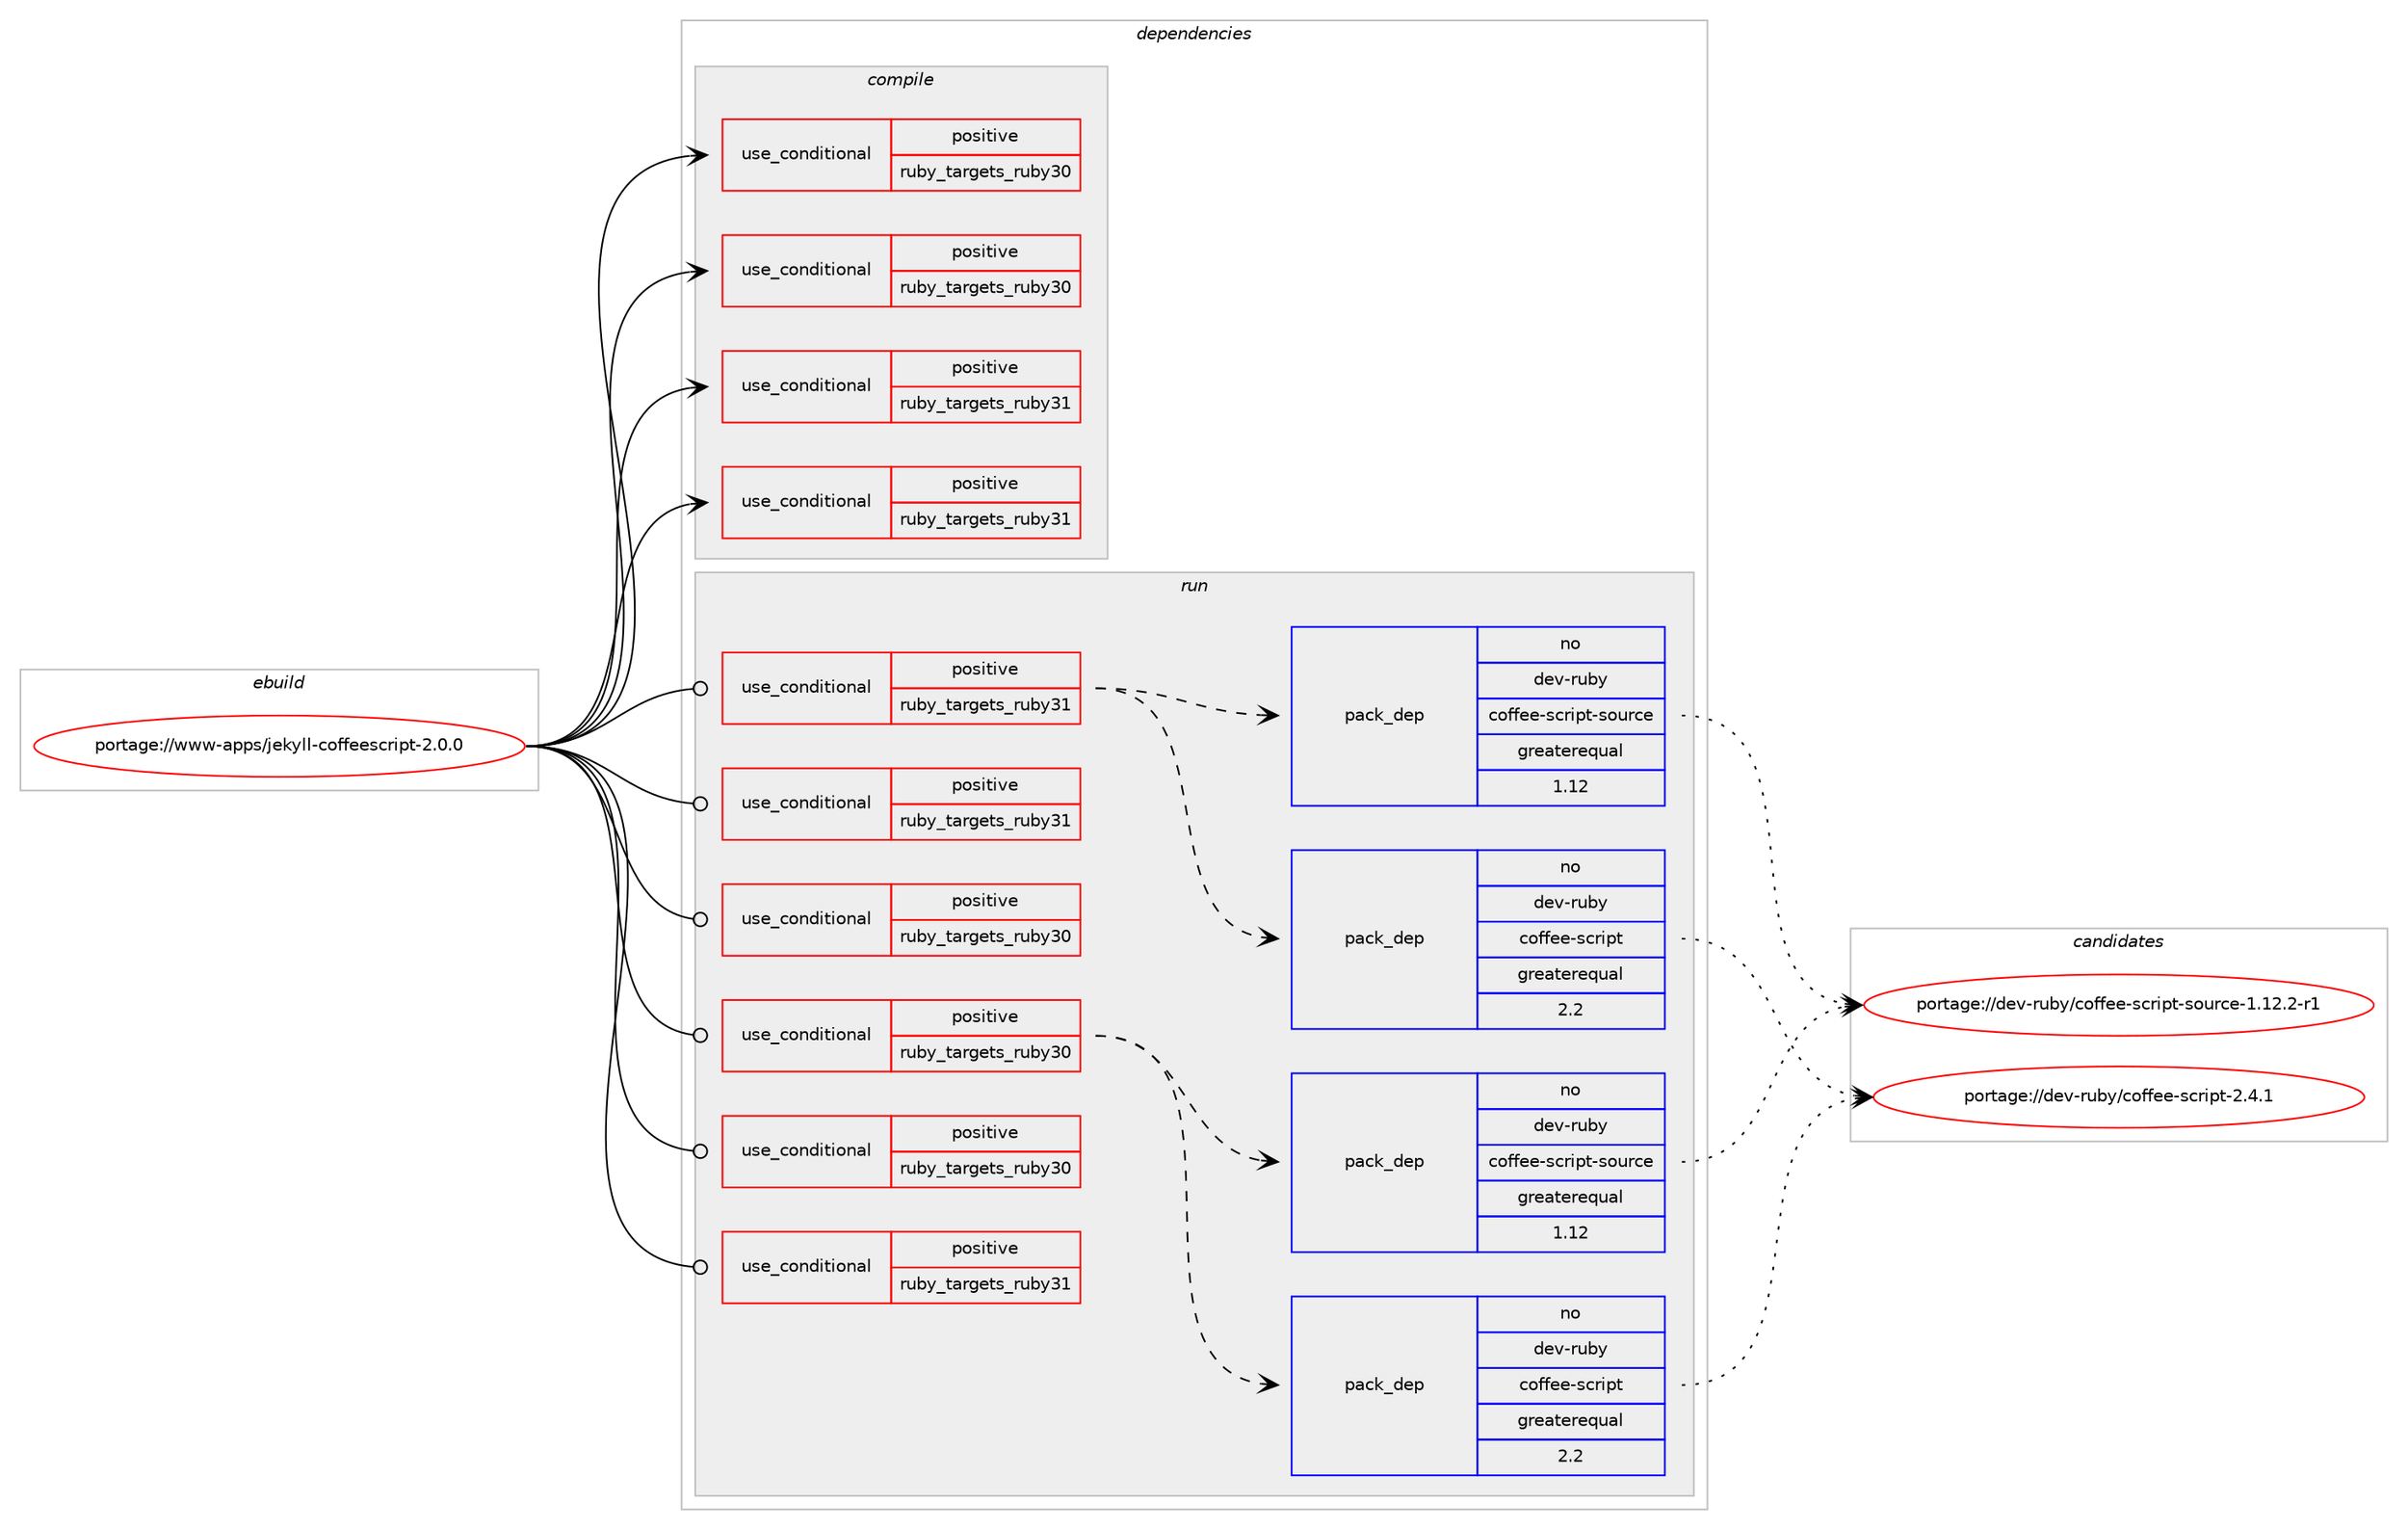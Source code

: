digraph prolog {

# *************
# Graph options
# *************

newrank=true;
concentrate=true;
compound=true;
graph [rankdir=LR,fontname=Helvetica,fontsize=10,ranksep=1.5];#, ranksep=2.5, nodesep=0.2];
edge  [arrowhead=vee];
node  [fontname=Helvetica,fontsize=10];

# **********
# The ebuild
# **********

subgraph cluster_leftcol {
color=gray;
rank=same;
label=<<i>ebuild</i>>;
id [label="portage://www-apps/jekyll-coffeescript-2.0.0", color=red, width=4, href="../www-apps/jekyll-coffeescript-2.0.0.svg"];
}

# ****************
# The dependencies
# ****************

subgraph cluster_midcol {
color=gray;
label=<<i>dependencies</i>>;
subgraph cluster_compile {
fillcolor="#eeeeee";
style=filled;
label=<<i>compile</i>>;
subgraph cond1204 {
dependency2798 [label=<<TABLE BORDER="0" CELLBORDER="1" CELLSPACING="0" CELLPADDING="4"><TR><TD ROWSPAN="3" CELLPADDING="10">use_conditional</TD></TR><TR><TD>positive</TD></TR><TR><TD>ruby_targets_ruby30</TD></TR></TABLE>>, shape=none, color=red];
# *** BEGIN UNKNOWN DEPENDENCY TYPE (TODO) ***
# dependency2798 -> package_dependency(portage://www-apps/jekyll-coffeescript-2.0.0,install,no,dev-lang,ruby,none,[,,],[slot(3.0)],[])
# *** END UNKNOWN DEPENDENCY TYPE (TODO) ***

}
id:e -> dependency2798:w [weight=20,style="solid",arrowhead="vee"];
subgraph cond1205 {
dependency2799 [label=<<TABLE BORDER="0" CELLBORDER="1" CELLSPACING="0" CELLPADDING="4"><TR><TD ROWSPAN="3" CELLPADDING="10">use_conditional</TD></TR><TR><TD>positive</TD></TR><TR><TD>ruby_targets_ruby30</TD></TR></TABLE>>, shape=none, color=red];
# *** BEGIN UNKNOWN DEPENDENCY TYPE (TODO) ***
# dependency2799 -> package_dependency(portage://www-apps/jekyll-coffeescript-2.0.0,install,no,virtual,rubygems,none,[,,],[],[use(enable(ruby_targets_ruby30),negative)])
# *** END UNKNOWN DEPENDENCY TYPE (TODO) ***

}
id:e -> dependency2799:w [weight=20,style="solid",arrowhead="vee"];
subgraph cond1206 {
dependency2800 [label=<<TABLE BORDER="0" CELLBORDER="1" CELLSPACING="0" CELLPADDING="4"><TR><TD ROWSPAN="3" CELLPADDING="10">use_conditional</TD></TR><TR><TD>positive</TD></TR><TR><TD>ruby_targets_ruby31</TD></TR></TABLE>>, shape=none, color=red];
# *** BEGIN UNKNOWN DEPENDENCY TYPE (TODO) ***
# dependency2800 -> package_dependency(portage://www-apps/jekyll-coffeescript-2.0.0,install,no,dev-lang,ruby,none,[,,],[slot(3.1)],[])
# *** END UNKNOWN DEPENDENCY TYPE (TODO) ***

}
id:e -> dependency2800:w [weight=20,style="solid",arrowhead="vee"];
subgraph cond1207 {
dependency2801 [label=<<TABLE BORDER="0" CELLBORDER="1" CELLSPACING="0" CELLPADDING="4"><TR><TD ROWSPAN="3" CELLPADDING="10">use_conditional</TD></TR><TR><TD>positive</TD></TR><TR><TD>ruby_targets_ruby31</TD></TR></TABLE>>, shape=none, color=red];
# *** BEGIN UNKNOWN DEPENDENCY TYPE (TODO) ***
# dependency2801 -> package_dependency(portage://www-apps/jekyll-coffeescript-2.0.0,install,no,virtual,rubygems,none,[,,],[],[use(enable(ruby_targets_ruby31),negative)])
# *** END UNKNOWN DEPENDENCY TYPE (TODO) ***

}
id:e -> dependency2801:w [weight=20,style="solid",arrowhead="vee"];
}
subgraph cluster_compileandrun {
fillcolor="#eeeeee";
style=filled;
label=<<i>compile and run</i>>;
}
subgraph cluster_run {
fillcolor="#eeeeee";
style=filled;
label=<<i>run</i>>;
subgraph cond1208 {
dependency2802 [label=<<TABLE BORDER="0" CELLBORDER="1" CELLSPACING="0" CELLPADDING="4"><TR><TD ROWSPAN="3" CELLPADDING="10">use_conditional</TD></TR><TR><TD>positive</TD></TR><TR><TD>ruby_targets_ruby30</TD></TR></TABLE>>, shape=none, color=red];
# *** BEGIN UNKNOWN DEPENDENCY TYPE (TODO) ***
# dependency2802 -> package_dependency(portage://www-apps/jekyll-coffeescript-2.0.0,run,no,dev-lang,ruby,none,[,,],[slot(3.0)],[])
# *** END UNKNOWN DEPENDENCY TYPE (TODO) ***

}
id:e -> dependency2802:w [weight=20,style="solid",arrowhead="odot"];
subgraph cond1209 {
dependency2803 [label=<<TABLE BORDER="0" CELLBORDER="1" CELLSPACING="0" CELLPADDING="4"><TR><TD ROWSPAN="3" CELLPADDING="10">use_conditional</TD></TR><TR><TD>positive</TD></TR><TR><TD>ruby_targets_ruby30</TD></TR></TABLE>>, shape=none, color=red];
subgraph pack1467 {
dependency2804 [label=<<TABLE BORDER="0" CELLBORDER="1" CELLSPACING="0" CELLPADDING="4" WIDTH="220"><TR><TD ROWSPAN="6" CELLPADDING="30">pack_dep</TD></TR><TR><TD WIDTH="110">no</TD></TR><TR><TD>dev-ruby</TD></TR><TR><TD>coffee-script</TD></TR><TR><TD>greaterequal</TD></TR><TR><TD>2.2</TD></TR></TABLE>>, shape=none, color=blue];
}
dependency2803:e -> dependency2804:w [weight=20,style="dashed",arrowhead="vee"];
subgraph pack1468 {
dependency2805 [label=<<TABLE BORDER="0" CELLBORDER="1" CELLSPACING="0" CELLPADDING="4" WIDTH="220"><TR><TD ROWSPAN="6" CELLPADDING="30">pack_dep</TD></TR><TR><TD WIDTH="110">no</TD></TR><TR><TD>dev-ruby</TD></TR><TR><TD>coffee-script-source</TD></TR><TR><TD>greaterequal</TD></TR><TR><TD>1.12</TD></TR></TABLE>>, shape=none, color=blue];
}
dependency2803:e -> dependency2805:w [weight=20,style="dashed",arrowhead="vee"];
}
id:e -> dependency2803:w [weight=20,style="solid",arrowhead="odot"];
subgraph cond1210 {
dependency2806 [label=<<TABLE BORDER="0" CELLBORDER="1" CELLSPACING="0" CELLPADDING="4"><TR><TD ROWSPAN="3" CELLPADDING="10">use_conditional</TD></TR><TR><TD>positive</TD></TR><TR><TD>ruby_targets_ruby30</TD></TR></TABLE>>, shape=none, color=red];
# *** BEGIN UNKNOWN DEPENDENCY TYPE (TODO) ***
# dependency2806 -> package_dependency(portage://www-apps/jekyll-coffeescript-2.0.0,run,no,virtual,rubygems,none,[,,],[],[use(enable(ruby_targets_ruby30),negative)])
# *** END UNKNOWN DEPENDENCY TYPE (TODO) ***

}
id:e -> dependency2806:w [weight=20,style="solid",arrowhead="odot"];
subgraph cond1211 {
dependency2807 [label=<<TABLE BORDER="0" CELLBORDER="1" CELLSPACING="0" CELLPADDING="4"><TR><TD ROWSPAN="3" CELLPADDING="10">use_conditional</TD></TR><TR><TD>positive</TD></TR><TR><TD>ruby_targets_ruby31</TD></TR></TABLE>>, shape=none, color=red];
# *** BEGIN UNKNOWN DEPENDENCY TYPE (TODO) ***
# dependency2807 -> package_dependency(portage://www-apps/jekyll-coffeescript-2.0.0,run,no,dev-lang,ruby,none,[,,],[slot(3.1)],[])
# *** END UNKNOWN DEPENDENCY TYPE (TODO) ***

}
id:e -> dependency2807:w [weight=20,style="solid",arrowhead="odot"];
subgraph cond1212 {
dependency2808 [label=<<TABLE BORDER="0" CELLBORDER="1" CELLSPACING="0" CELLPADDING="4"><TR><TD ROWSPAN="3" CELLPADDING="10">use_conditional</TD></TR><TR><TD>positive</TD></TR><TR><TD>ruby_targets_ruby31</TD></TR></TABLE>>, shape=none, color=red];
subgraph pack1469 {
dependency2809 [label=<<TABLE BORDER="0" CELLBORDER="1" CELLSPACING="0" CELLPADDING="4" WIDTH="220"><TR><TD ROWSPAN="6" CELLPADDING="30">pack_dep</TD></TR><TR><TD WIDTH="110">no</TD></TR><TR><TD>dev-ruby</TD></TR><TR><TD>coffee-script</TD></TR><TR><TD>greaterequal</TD></TR><TR><TD>2.2</TD></TR></TABLE>>, shape=none, color=blue];
}
dependency2808:e -> dependency2809:w [weight=20,style="dashed",arrowhead="vee"];
subgraph pack1470 {
dependency2810 [label=<<TABLE BORDER="0" CELLBORDER="1" CELLSPACING="0" CELLPADDING="4" WIDTH="220"><TR><TD ROWSPAN="6" CELLPADDING="30">pack_dep</TD></TR><TR><TD WIDTH="110">no</TD></TR><TR><TD>dev-ruby</TD></TR><TR><TD>coffee-script-source</TD></TR><TR><TD>greaterequal</TD></TR><TR><TD>1.12</TD></TR></TABLE>>, shape=none, color=blue];
}
dependency2808:e -> dependency2810:w [weight=20,style="dashed",arrowhead="vee"];
}
id:e -> dependency2808:w [weight=20,style="solid",arrowhead="odot"];
subgraph cond1213 {
dependency2811 [label=<<TABLE BORDER="0" CELLBORDER="1" CELLSPACING="0" CELLPADDING="4"><TR><TD ROWSPAN="3" CELLPADDING="10">use_conditional</TD></TR><TR><TD>positive</TD></TR><TR><TD>ruby_targets_ruby31</TD></TR></TABLE>>, shape=none, color=red];
# *** BEGIN UNKNOWN DEPENDENCY TYPE (TODO) ***
# dependency2811 -> package_dependency(portage://www-apps/jekyll-coffeescript-2.0.0,run,no,virtual,rubygems,none,[,,],[],[use(enable(ruby_targets_ruby31),negative)])
# *** END UNKNOWN DEPENDENCY TYPE (TODO) ***

}
id:e -> dependency2811:w [weight=20,style="solid",arrowhead="odot"];
}
}

# **************
# The candidates
# **************

subgraph cluster_choices {
rank=same;
color=gray;
label=<<i>candidates</i>>;

subgraph choice1467 {
color=black;
nodesep=1;
choice100101118451141179812147991111021021011014511599114105112116455046524649 [label="portage://dev-ruby/coffee-script-2.4.1", color=red, width=4,href="../dev-ruby/coffee-script-2.4.1.svg"];
dependency2804:e -> choice100101118451141179812147991111021021011014511599114105112116455046524649:w [style=dotted,weight="100"];
}
subgraph choice1468 {
color=black;
nodesep=1;
choice1001011184511411798121479911110210210110145115991141051121164511511111711499101454946495046504511449 [label="portage://dev-ruby/coffee-script-source-1.12.2-r1", color=red, width=4,href="../dev-ruby/coffee-script-source-1.12.2-r1.svg"];
dependency2805:e -> choice1001011184511411798121479911110210210110145115991141051121164511511111711499101454946495046504511449:w [style=dotted,weight="100"];
}
subgraph choice1469 {
color=black;
nodesep=1;
choice100101118451141179812147991111021021011014511599114105112116455046524649 [label="portage://dev-ruby/coffee-script-2.4.1", color=red, width=4,href="../dev-ruby/coffee-script-2.4.1.svg"];
dependency2809:e -> choice100101118451141179812147991111021021011014511599114105112116455046524649:w [style=dotted,weight="100"];
}
subgraph choice1470 {
color=black;
nodesep=1;
choice1001011184511411798121479911110210210110145115991141051121164511511111711499101454946495046504511449 [label="portage://dev-ruby/coffee-script-source-1.12.2-r1", color=red, width=4,href="../dev-ruby/coffee-script-source-1.12.2-r1.svg"];
dependency2810:e -> choice1001011184511411798121479911110210210110145115991141051121164511511111711499101454946495046504511449:w [style=dotted,weight="100"];
}
}

}
